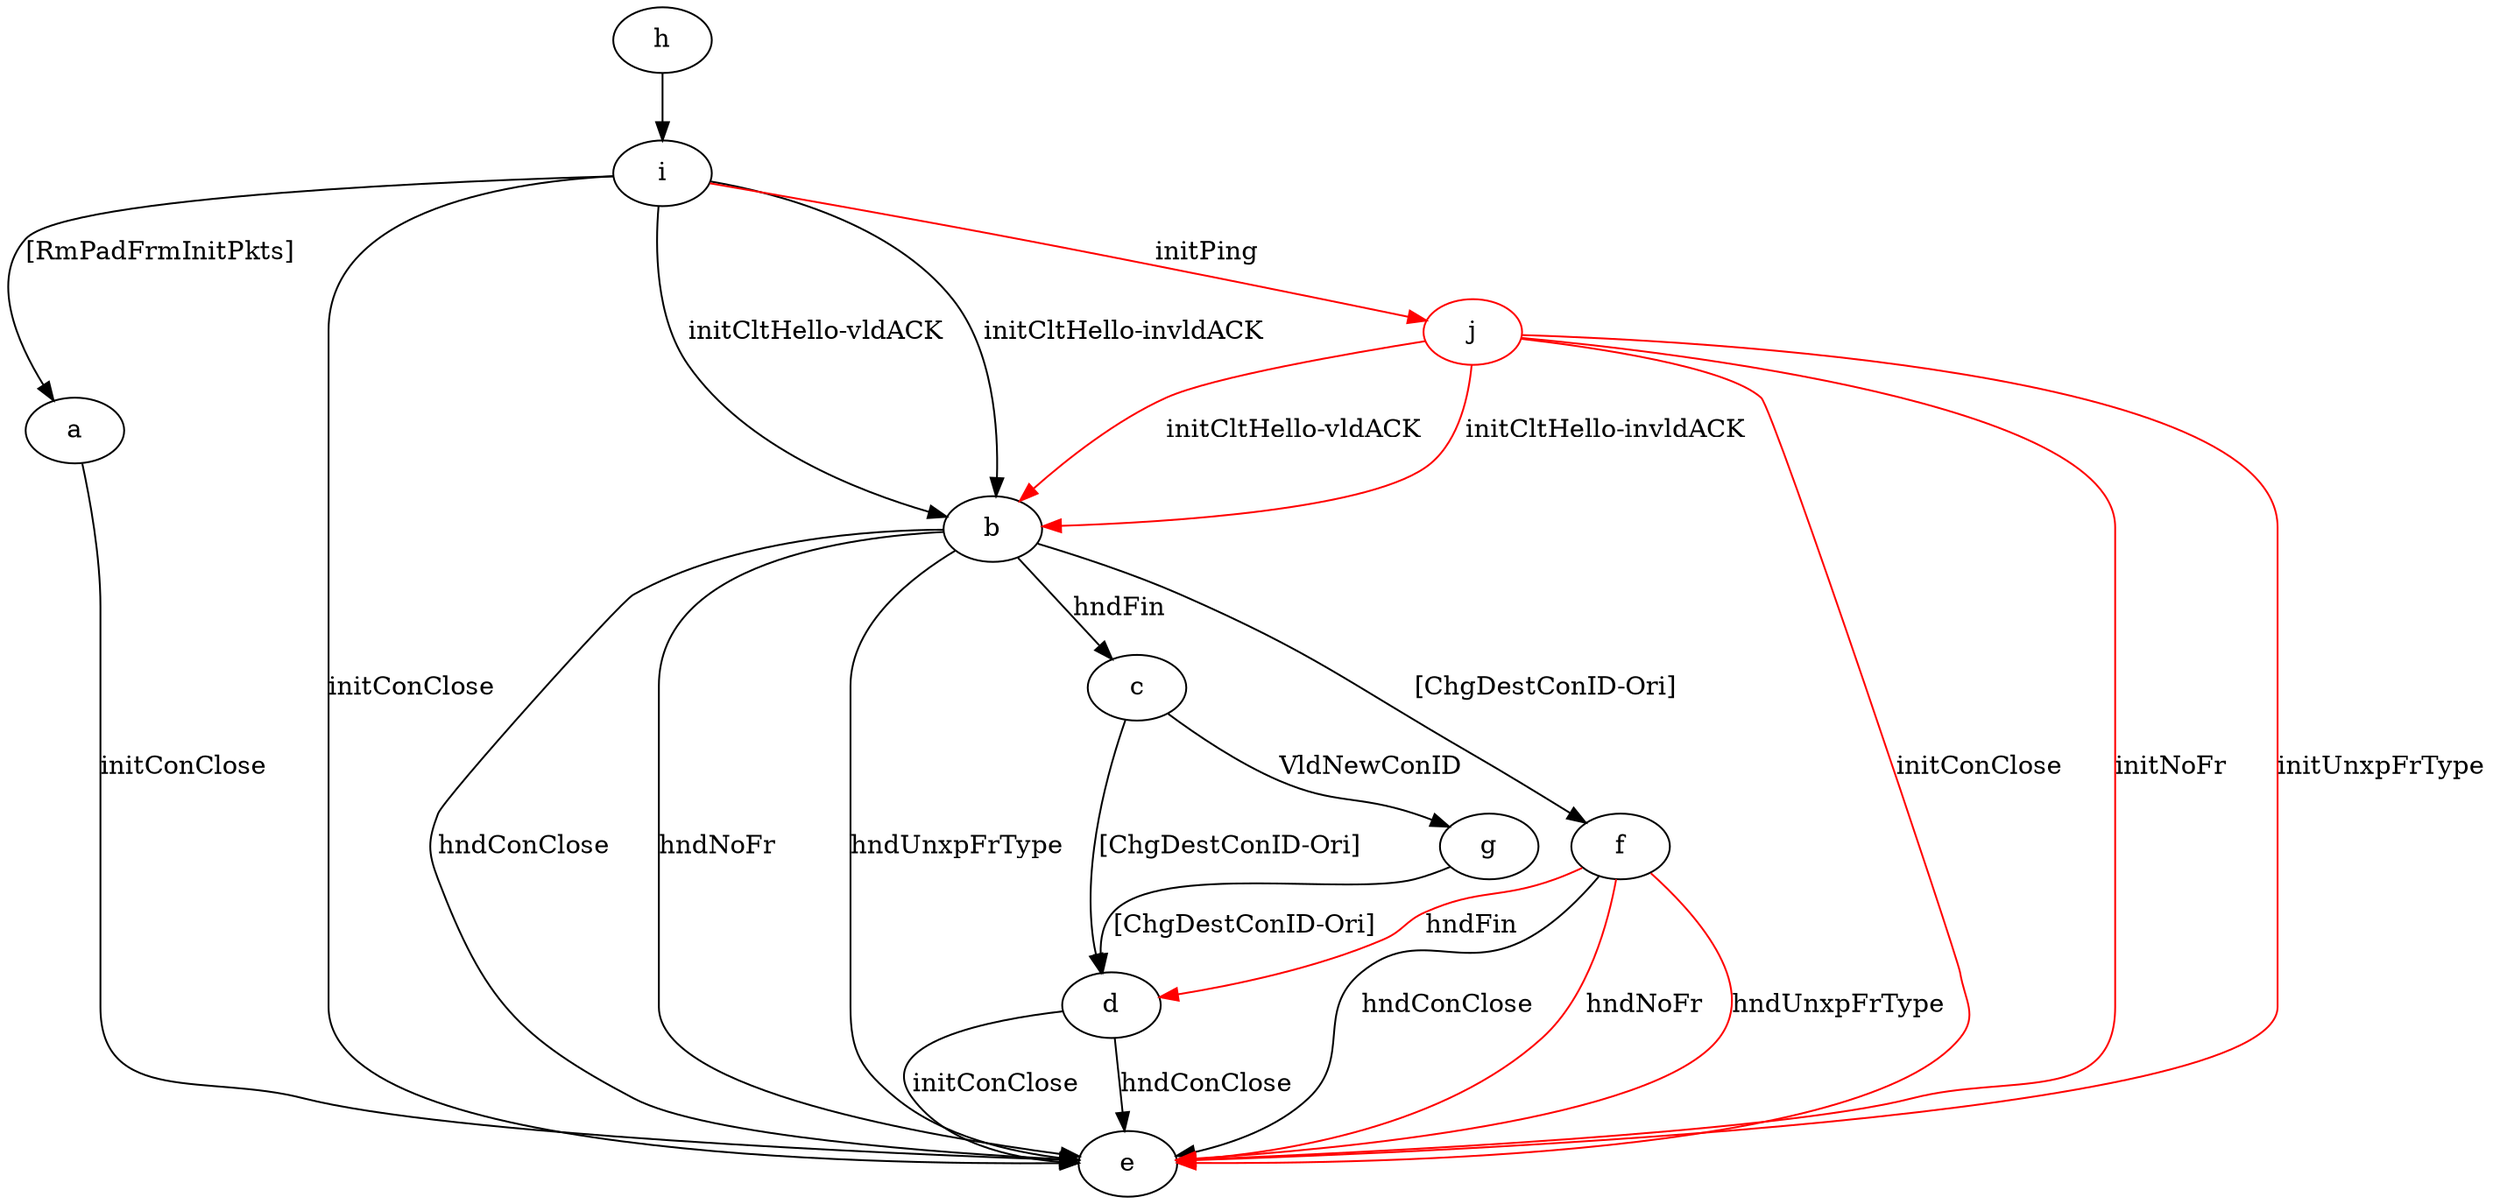digraph "" {
	a -> e	[key=0,
		label="initConClose "];
	b -> c	[key=0,
		label="hndFin "];
	b -> e	[key=0,
		label="hndConClose "];
	b -> e	[key=1,
		label="hndNoFr "];
	b -> e	[key=2,
		label="hndUnxpFrType "];
	b -> f	[key=0,
		label="[ChgDestConID-Ori] "];
	c -> d	[key=0,
		label="[ChgDestConID-Ori] "];
	c -> g	[key=0,
		label="VldNewConID "];
	d -> e	[key=0,
		label="initConClose "];
	d -> e	[key=1,
		label="hndConClose "];
	f -> d	[key=0,
		color=red,
		label="hndFin "];
	f -> e	[key=0,
		label="hndConClose "];
	f -> e	[key=1,
		color=red,
		label="hndNoFr "];
	f -> e	[key=2,
		color=red,
		label="hndUnxpFrType "];
	g -> d	[key=0,
		label="[ChgDestConID-Ori] "];
	h -> i	[key=0];
	i -> a	[key=0,
		label="[RmPadFrmInitPkts] "];
	i -> b	[key=0,
		label="initCltHello-vldACK "];
	i -> b	[key=1,
		label="initCltHello-invldACK "];
	i -> e	[key=0,
		label="initConClose "];
	j	[color=red];
	i -> j	[key=0,
		color=red,
		label="initPing "];
	j -> b	[key=0,
		color=red,
		label="initCltHello-vldACK "];
	j -> b	[key=1,
		color=red,
		label="initCltHello-invldACK "];
	j -> e	[key=0,
		color=red,
		label="initConClose "];
	j -> e	[key=1,
		color=red,
		label="initNoFr "];
	j -> e	[key=2,
		color=red,
		label="initUnxpFrType "];
}
